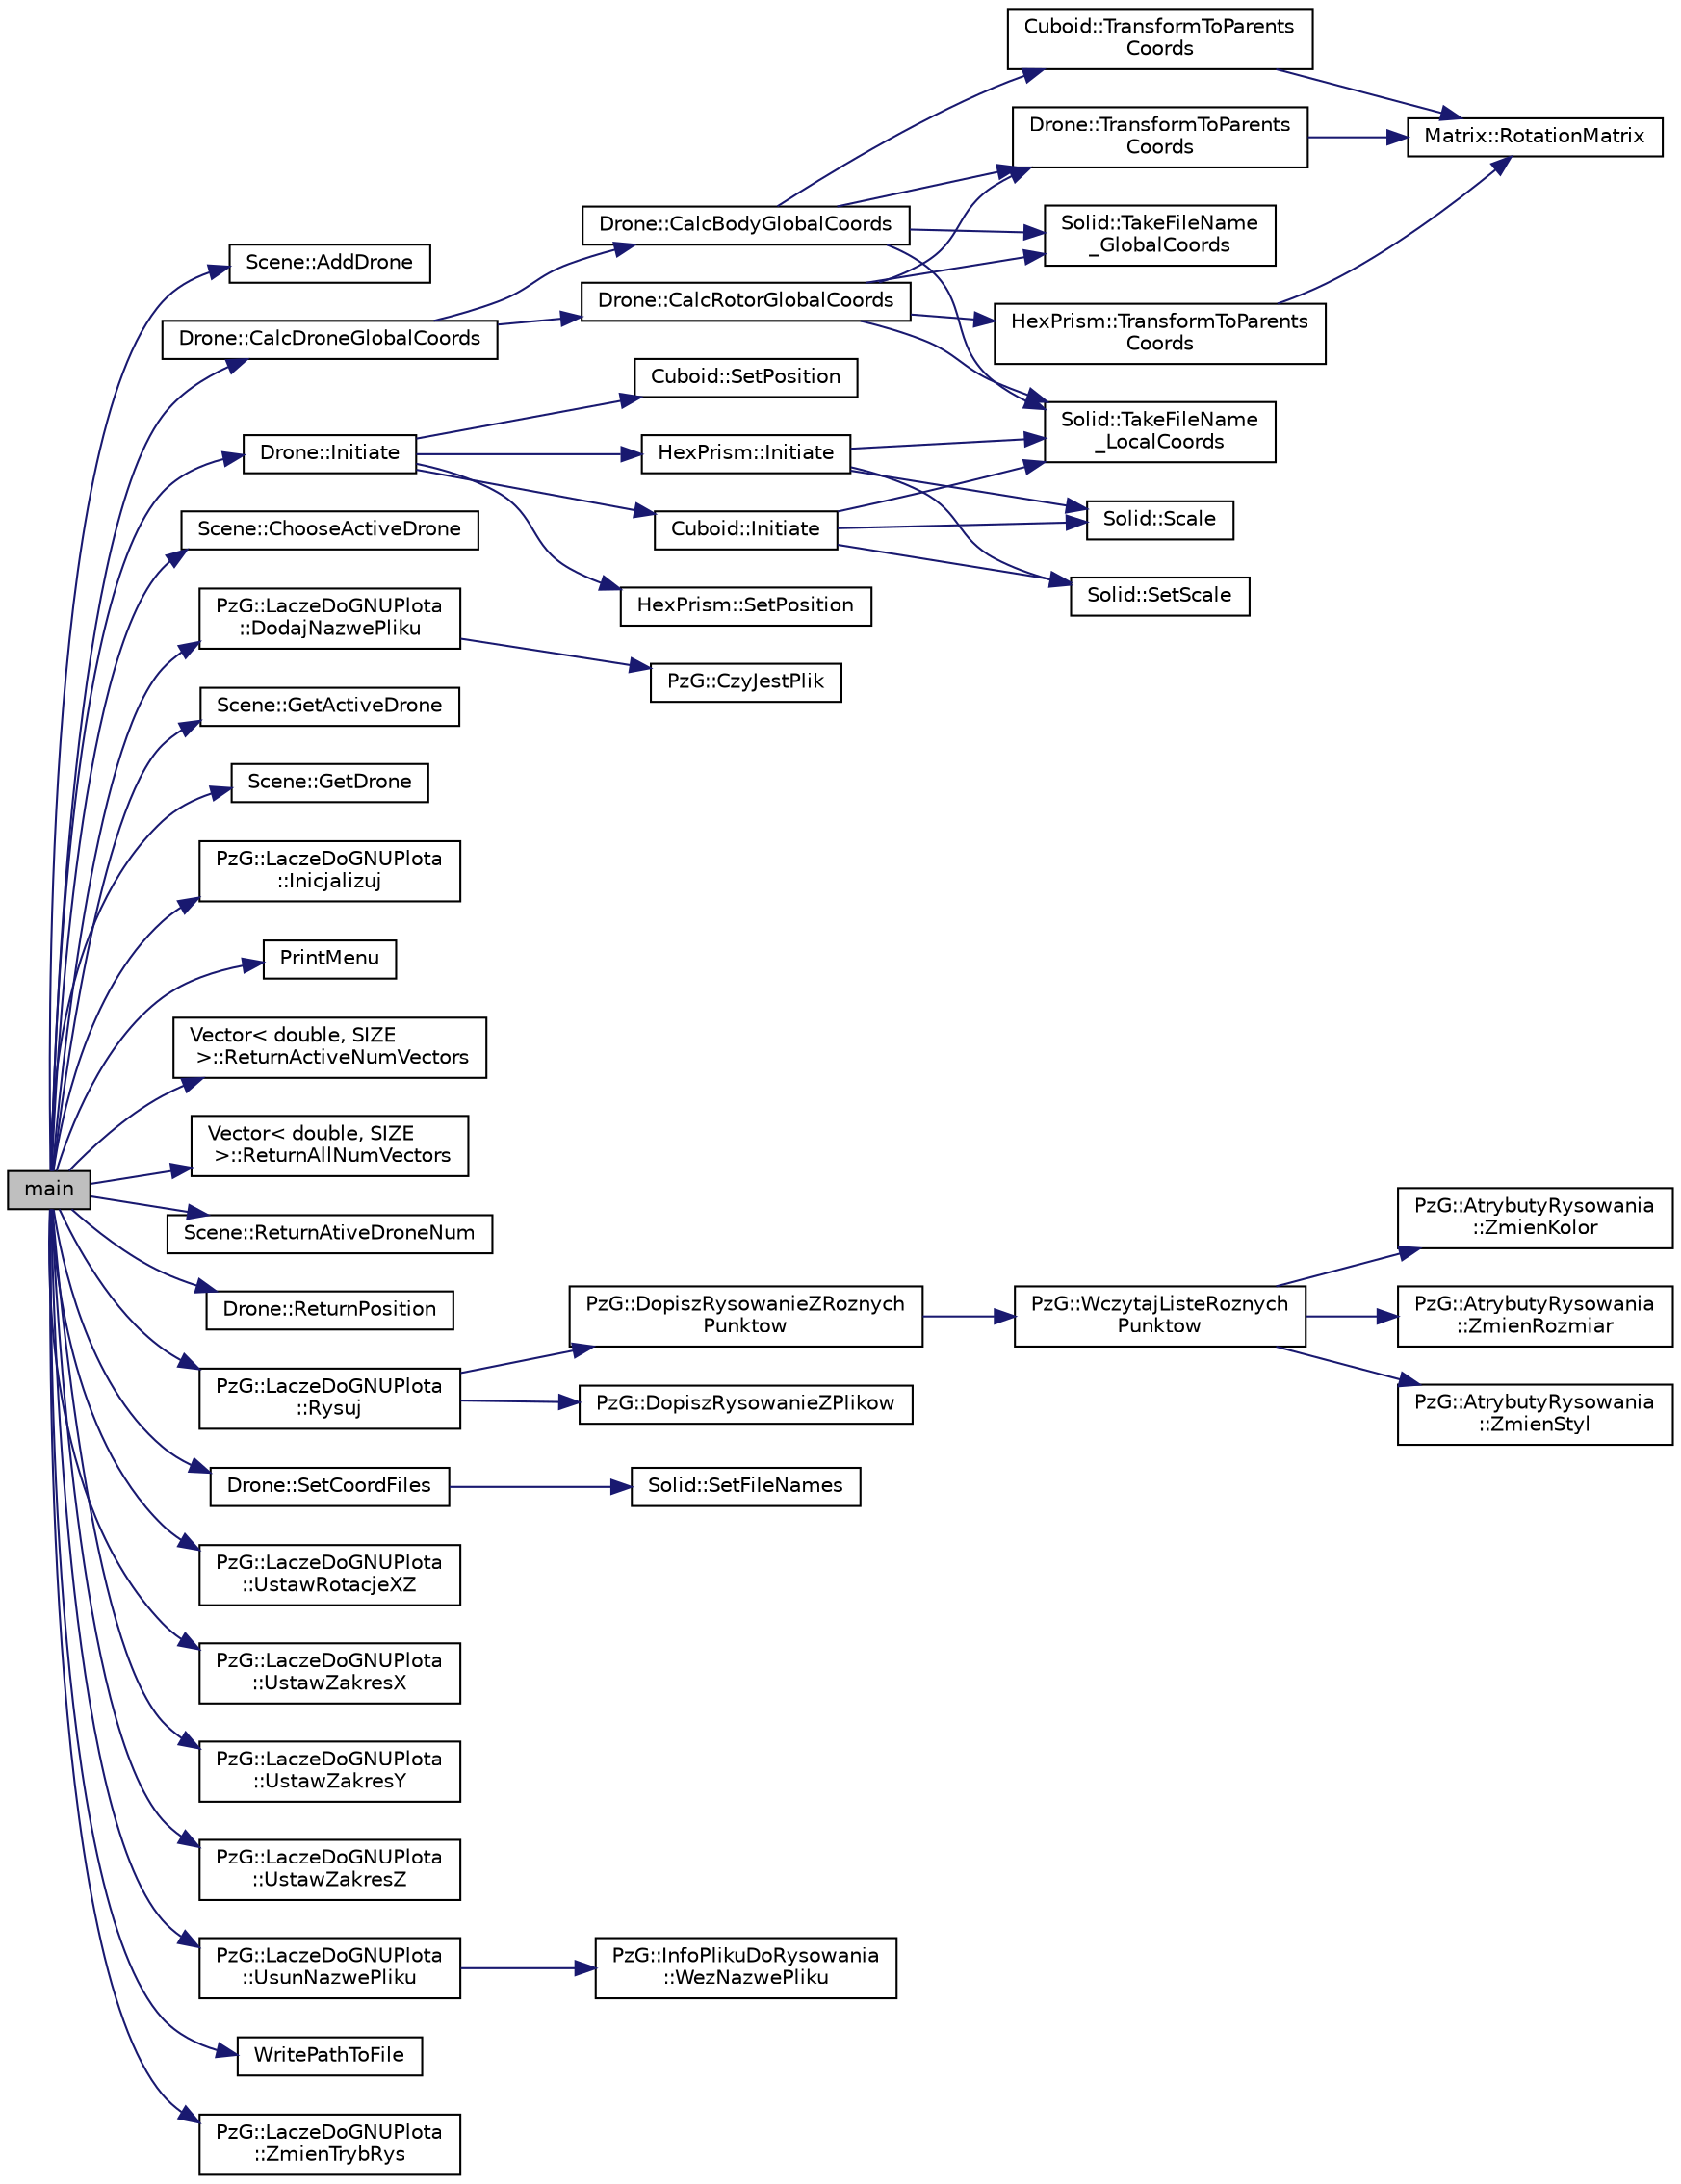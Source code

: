 digraph "main"
{
 // LATEX_PDF_SIZE
  edge [fontname="Helvetica",fontsize="10",labelfontname="Helvetica",labelfontsize="10"];
  node [fontname="Helvetica",fontsize="10",shape=record];
  rankdir="LR";
  Node1 [label="main",height=0.2,width=0.4,color="black", fillcolor="grey75", style="filled", fontcolor="black",tooltip=" "];
  Node1 -> Node2 [color="midnightblue",fontsize="10",style="solid",fontname="Helvetica"];
  Node2 [label="Scene::AddDrone",height=0.2,width=0.4,color="black", fillcolor="white", style="filled",URL="$class_scene.html#a240e8f6d2de2e7fc99c82d84258db701",tooltip="Dodaj nowego drona do sceny."];
  Node1 -> Node3 [color="midnightblue",fontsize="10",style="solid",fontname="Helvetica"];
  Node3 [label="Drone::CalcDroneGlobalCoords",height=0.2,width=0.4,color="black", fillcolor="white", style="filled",URL="$class_drone.html#ad681f67940125d81ed33c1c0bf352078",tooltip="Oblicz współrzędne globalne drona."];
  Node3 -> Node4 [color="midnightblue",fontsize="10",style="solid",fontname="Helvetica"];
  Node4 [label="Drone::CalcBodyGlobalCoords",height=0.2,width=0.4,color="black", fillcolor="white", style="filled",URL="$class_drone.html#ab8695f20d1dd851370bda45a921390f0",tooltip="Oblicz współrzędne globalne korpusu drona."];
  Node4 -> Node5 [color="midnightblue",fontsize="10",style="solid",fontname="Helvetica"];
  Node5 [label="Solid::TakeFileName\l_GlobalCoords",height=0.2,width=0.4,color="black", fillcolor="white", style="filled",URL="$class_solid.html#a1da25fa89b384857477bbf677ad9cbc1",tooltip="Zwracanie nazwy pliku zawierającego globalne współrzędne bryły."];
  Node4 -> Node6 [color="midnightblue",fontsize="10",style="solid",fontname="Helvetica"];
  Node6 [label="Solid::TakeFileName\l_LocalCoords",height=0.2,width=0.4,color="black", fillcolor="white", style="filled",URL="$class_solid.html#afbb5eab8defedf0c3e3e82536be454be",tooltip="Zwracanie nazwy pliku zawierającego lokalne współrzędne bryły."];
  Node4 -> Node7 [color="midnightblue",fontsize="10",style="solid",fontname="Helvetica"];
  Node7 [label="Cuboid::TransformToParents\lCoords",height=0.2,width=0.4,color="black", fillcolor="white", style="filled",URL="$class_cuboid.html#ab138e2cf81c35eb75fc1e59736e9bf68",tooltip="Przetłumacz współrzędne lokalne prostopadłościanu na współrzędne w układzie drona."];
  Node7 -> Node8 [color="midnightblue",fontsize="10",style="solid",fontname="Helvetica"];
  Node8 [label="Matrix::RotationMatrix",height=0.2,width=0.4,color="black", fillcolor="white", style="filled",URL="$class_matrix.html#a689c1d74df7855657ef8fcd9a09ae93b",tooltip="Obliczanie trójwymiarowej macierzy obrotu."];
  Node4 -> Node9 [color="midnightblue",fontsize="10",style="solid",fontname="Helvetica"];
  Node9 [label="Drone::TransformToParents\lCoords",height=0.2,width=0.4,color="black", fillcolor="white", style="filled",URL="$class_drone.html#a1314477f931465e926532b37b3460ccf",tooltip="Przetłumacz współrzędne lokalne drona na współrzędne globalne."];
  Node9 -> Node8 [color="midnightblue",fontsize="10",style="solid",fontname="Helvetica"];
  Node3 -> Node10 [color="midnightblue",fontsize="10",style="solid",fontname="Helvetica"];
  Node10 [label="Drone::CalcRotorGlobalCoords",height=0.2,width=0.4,color="black", fillcolor="white", style="filled",URL="$class_drone.html#af3a82f532aa3fc33d906bd39bc4cd9d1",tooltip="Oblicz współrzędne globalne rotoru drona."];
  Node10 -> Node5 [color="midnightblue",fontsize="10",style="solid",fontname="Helvetica"];
  Node10 -> Node6 [color="midnightblue",fontsize="10",style="solid",fontname="Helvetica"];
  Node10 -> Node11 [color="midnightblue",fontsize="10",style="solid",fontname="Helvetica"];
  Node11 [label="HexPrism::TransformToParents\lCoords",height=0.2,width=0.4,color="black", fillcolor="white", style="filled",URL="$class_hex_prism.html#acb29ae89f0ee63fe101a7f3825eb237e",tooltip="Przetłumacz współrzędne lokalne graniastosłupa na współrzędne w układzie drona."];
  Node11 -> Node8 [color="midnightblue",fontsize="10",style="solid",fontname="Helvetica"];
  Node10 -> Node9 [color="midnightblue",fontsize="10",style="solid",fontname="Helvetica"];
  Node1 -> Node12 [color="midnightblue",fontsize="10",style="solid",fontname="Helvetica"];
  Node12 [label="Scene::ChooseActiveDrone",height=0.2,width=0.4,color="black", fillcolor="white", style="filled",URL="$class_scene.html#aa7cc995632a1927e194c68badfbda359",tooltip="Wybierz aktywnego drona, podając jego numer (zaczynając od 1)"];
  Node1 -> Node13 [color="midnightblue",fontsize="10",style="solid",fontname="Helvetica"];
  Node13 [label="PzG::LaczeDoGNUPlota\l::DodajNazwePliku",height=0.2,width=0.4,color="black", fillcolor="white", style="filled",URL="$class_pz_g_1_1_lacze_do_g_n_u_plota.html#aa815ce8ec16e12fc246cf422e562869e",tooltip="Dodaje nazwę pliku."];
  Node13 -> Node14 [color="midnightblue",fontsize="10",style="solid",fontname="Helvetica"];
  Node14 [label="PzG::CzyJestPlik",height=0.2,width=0.4,color="black", fillcolor="white", style="filled",URL="$namespace_pz_g.html#ae1aad0c681853d7e47da4cdfccefc102",tooltip="Funkcja pomocnicza, sprawdza czy plik o podanej nazwie jest na dysku."];
  Node1 -> Node15 [color="midnightblue",fontsize="10",style="solid",fontname="Helvetica"];
  Node15 [label="Scene::GetActiveDrone",height=0.2,width=0.4,color="black", fillcolor="white", style="filled",URL="$class_scene.html#a6d474c17adda836c8f5476bf141e5c67",tooltip="Zwróć wskaźnik na drona, który jest obecnie aktywny."];
  Node1 -> Node16 [color="midnightblue",fontsize="10",style="solid",fontname="Helvetica"];
  Node16 [label="Scene::GetDrone",height=0.2,width=0.4,color="black", fillcolor="white", style="filled",URL="$class_scene.html#a5b7f9dc9a3c94e3d2ad746fc315b5eea",tooltip="Zwróć drona o podanym indeksie."];
  Node1 -> Node17 [color="midnightblue",fontsize="10",style="solid",fontname="Helvetica"];
  Node17 [label="PzG::LaczeDoGNUPlota\l::Inicjalizuj",height=0.2,width=0.4,color="black", fillcolor="white", style="filled",URL="$class_pz_g_1_1_lacze_do_g_n_u_plota.html#a200ce6bdb980c314a9eafe49e8f2dd5e",tooltip="Inicjalizuje połączenie z programem gnuplot."];
  Node1 -> Node18 [color="midnightblue",fontsize="10",style="solid",fontname="Helvetica"];
  Node18 [label="Drone::Initiate",height=0.2,width=0.4,color="black", fillcolor="white", style="filled",URL="$class_drone.html#a253877d4597440f429beb275d5f21e59",tooltip="Tworzenie drona według brył wzorcowych jego elementów, współrzędnych położenia i kątu obrotu."];
  Node18 -> Node19 [color="midnightblue",fontsize="10",style="solid",fontname="Helvetica"];
  Node19 [label="Cuboid::Initiate",height=0.2,width=0.4,color="black", fillcolor="white", style="filled",URL="$class_cuboid.html#a01d1409a03e81d9b09d375a21e344378",tooltip="Tworzenie prostopadłościanu według bryły wzorcowej i skali."];
  Node19 -> Node20 [color="midnightblue",fontsize="10",style="solid",fontname="Helvetica"];
  Node20 [label="Solid::Scale",height=0.2,width=0.4,color="black", fillcolor="white", style="filled",URL="$class_solid.html#ae3ae7932640de22467e5952e5d5e96b8",tooltip="Skalowanie punktu przez wektor skali danej bryły Zwraca współrzędne przeskalowanego punktu."];
  Node19 -> Node21 [color="midnightblue",fontsize="10",style="solid",fontname="Helvetica"];
  Node21 [label="Solid::SetScale",height=0.2,width=0.4,color="black", fillcolor="white", style="filled",URL="$class_solid.html#a1c234fdc7486ab59451b816b7a187208",tooltip="Ustawianie wektora skali."];
  Node19 -> Node6 [color="midnightblue",fontsize="10",style="solid",fontname="Helvetica"];
  Node18 -> Node22 [color="midnightblue",fontsize="10",style="solid",fontname="Helvetica"];
  Node22 [label="HexPrism::Initiate",height=0.2,width=0.4,color="black", fillcolor="white", style="filled",URL="$class_hex_prism.html#aec88834af5a6432bfdf184d65fa7d21d",tooltip="Tworzenie graniastosłupa według bryły wzorcowej i skali."];
  Node22 -> Node20 [color="midnightblue",fontsize="10",style="solid",fontname="Helvetica"];
  Node22 -> Node21 [color="midnightblue",fontsize="10",style="solid",fontname="Helvetica"];
  Node22 -> Node6 [color="midnightblue",fontsize="10",style="solid",fontname="Helvetica"];
  Node18 -> Node23 [color="midnightblue",fontsize="10",style="solid",fontname="Helvetica"];
  Node23 [label="HexPrism::SetPosition",height=0.2,width=0.4,color="black", fillcolor="white", style="filled",URL="$class_hex_prism.html#a836bdf0d94669ee0cdaa97894b6aa7ea",tooltip="Ustal pozycję i orientację graniastosłupa (względem układu drona)"];
  Node18 -> Node24 [color="midnightblue",fontsize="10",style="solid",fontname="Helvetica"];
  Node24 [label="Cuboid::SetPosition",height=0.2,width=0.4,color="black", fillcolor="white", style="filled",URL="$class_cuboid.html#a948ebc82c9c024cbd7518273dcb2fa7a",tooltip="Ustal pozycję i orientację prostopadłościanu (względem układu drona)"];
  Node1 -> Node25 [color="midnightblue",fontsize="10",style="solid",fontname="Helvetica"];
  Node25 [label="PrintMenu",height=0.2,width=0.4,color="black", fillcolor="white", style="filled",URL="$app_2main_8cpp.html#a632368ccd119d49b4fa1dc265ed984d4",tooltip="Wyświetl opcje menu programu."];
  Node1 -> Node26 [color="midnightblue",fontsize="10",style="solid",fontname="Helvetica"];
  Node26 [label="Vector\< double, SIZE\l \>::ReturnActiveNumVectors",height=0.2,width=0.4,color="black", fillcolor="white", style="filled",URL="$class_vector.html#ada262cb9a2d6705f3037aa642eb1f0c0",tooltip="Zwróć liczbę aktywnych wektorów."];
  Node1 -> Node27 [color="midnightblue",fontsize="10",style="solid",fontname="Helvetica"];
  Node27 [label="Vector\< double, SIZE\l \>::ReturnAllNumVectors",height=0.2,width=0.4,color="black", fillcolor="white", style="filled",URL="$class_vector.html#a55eba486f96f978032da869b56db4b01",tooltip="Zwróc liczbę wszystkich wektorów."];
  Node1 -> Node28 [color="midnightblue",fontsize="10",style="solid",fontname="Helvetica"];
  Node28 [label="Scene::ReturnAtiveDroneNum",height=0.2,width=0.4,color="black", fillcolor="white", style="filled",URL="$class_scene.html#a3acdf17a94a150598458a511c0644e81",tooltip="Zwróć indeks aktywnego drona."];
  Node1 -> Node29 [color="midnightblue",fontsize="10",style="solid",fontname="Helvetica"];
  Node29 [label="Drone::ReturnPosition",height=0.2,width=0.4,color="black", fillcolor="white", style="filled",URL="$class_drone.html#aad0436bdd027e900a2f81dc56eab8491",tooltip="Wyświetl pozycję drona w globalnym układzie współrzędnych."];
  Node1 -> Node30 [color="midnightblue",fontsize="10",style="solid",fontname="Helvetica"];
  Node30 [label="PzG::LaczeDoGNUPlota\l::Rysuj",height=0.2,width=0.4,color="black", fillcolor="white", style="filled",URL="$class_pz_g_1_1_lacze_do_g_n_u_plota.html#a065f5b8402737cc62b0ad4f66d028335",tooltip="Generuje polecenie rysowania i przesyła je do gnuplota."];
  Node30 -> Node31 [color="midnightblue",fontsize="10",style="solid",fontname="Helvetica"];
  Node31 [label="PzG::DopiszRysowanieZPlikow",height=0.2,width=0.4,color="black", fillcolor="white", style="filled",URL="$namespace_pz_g.html#aa010184f31b26bb561b42f22438b821e",tooltip="Funkcja pomocnicza, dopisuje do polecenia wpisy związane z rysowaniem z pliku."];
  Node30 -> Node32 [color="midnightblue",fontsize="10",style="solid",fontname="Helvetica"];
  Node32 [label="PzG::DopiszRysowanieZRoznych\lPunktow",height=0.2,width=0.4,color="black", fillcolor="white", style="filled",URL="$namespace_pz_g.html#a7227cb39c785b1c746b6bb5515c0b781",tooltip="Dodaje do listy rysowanych punktów, punkty o różnych rozmiarach."];
  Node32 -> Node33 [color="midnightblue",fontsize="10",style="solid",fontname="Helvetica"];
  Node33 [label="PzG::WczytajListeRoznych\lPunktow",height=0.2,width=0.4,color="black", fillcolor="white", style="filled",URL="$namespace_pz_g.html#a169c311f0e0b6ffadcd44e91e749f72d",tooltip="Wczytuje z pliku listę punktów."];
  Node33 -> Node34 [color="midnightblue",fontsize="10",style="solid",fontname="Helvetica"];
  Node34 [label="PzG::AtrybutyRysowania\l::ZmienKolor",height=0.2,width=0.4,color="black", fillcolor="white", style="filled",URL="$class_pz_g_1_1_atrybuty_rysowania.html#ab068535b4d2f755c394557d1da72a4eb",tooltip="Zmienia kolor rysowania."];
  Node33 -> Node35 [color="midnightblue",fontsize="10",style="solid",fontname="Helvetica"];
  Node35 [label="PzG::AtrybutyRysowania\l::ZmienRozmiar",height=0.2,width=0.4,color="black", fillcolor="white", style="filled",URL="$class_pz_g_1_1_atrybuty_rysowania.html#af4b140eb03bc10b6fd816fad63f8372e",tooltip="Zmienia rozmiar rysowania."];
  Node33 -> Node36 [color="midnightblue",fontsize="10",style="solid",fontname="Helvetica"];
  Node36 [label="PzG::AtrybutyRysowania\l::ZmienStyl",height=0.2,width=0.4,color="black", fillcolor="white", style="filled",URL="$class_pz_g_1_1_atrybuty_rysowania.html#a2ac97706124b14072715ecf3f07e82b4",tooltip="Zmienia styl rysowania."];
  Node1 -> Node37 [color="midnightblue",fontsize="10",style="solid",fontname="Helvetica"];
  Node37 [label="Drone::SetCoordFiles",height=0.2,width=0.4,color="black", fillcolor="white", style="filled",URL="$class_drone.html#ae71440afc3e91c989ae07d8cf1a53b83",tooltip="Ustal pliki zawierające współrzędne wszystkich elementów drona."];
  Node37 -> Node38 [color="midnightblue",fontsize="10",style="solid",fontname="Helvetica"];
  Node38 [label="Solid::SetFileNames",height=0.2,width=0.4,color="black", fillcolor="white", style="filled",URL="$class_solid.html#ace141dcdd45eb9db7d34be5eced68caf",tooltip="Ustalanie nazw plików zawierających wspólrzędne danej bryły."];
  Node1 -> Node39 [color="midnightblue",fontsize="10",style="solid",fontname="Helvetica"];
  Node39 [label="PzG::LaczeDoGNUPlota\l::UstawRotacjeXZ",height=0.2,width=0.4,color="black", fillcolor="white", style="filled",URL="$class_pz_g_1_1_lacze_do_g_n_u_plota.html#ac48fed259e4ebf93072e3111264c9433",tooltip="Ustawia rotację wokół osi OX i OZ."];
  Node1 -> Node40 [color="midnightblue",fontsize="10",style="solid",fontname="Helvetica"];
  Node40 [label="PzG::LaczeDoGNUPlota\l::UstawZakresX",height=0.2,width=0.4,color="black", fillcolor="white", style="filled",URL="$class_pz_g_1_1_lacze_do_g_n_u_plota.html#a9c91987dfc869d6fcea96205c581daef",tooltip="Ustawia zakres osi OX."];
  Node1 -> Node41 [color="midnightblue",fontsize="10",style="solid",fontname="Helvetica"];
  Node41 [label="PzG::LaczeDoGNUPlota\l::UstawZakresY",height=0.2,width=0.4,color="black", fillcolor="white", style="filled",URL="$class_pz_g_1_1_lacze_do_g_n_u_plota.html#a54c6e9cf9ab2eae479451fd953c2717c",tooltip="Ustawia zakres osi OY."];
  Node1 -> Node42 [color="midnightblue",fontsize="10",style="solid",fontname="Helvetica"];
  Node42 [label="PzG::LaczeDoGNUPlota\l::UstawZakresZ",height=0.2,width=0.4,color="black", fillcolor="white", style="filled",URL="$class_pz_g_1_1_lacze_do_g_n_u_plota.html#a1dbbb2b86fb13b8632e6bad9df2a82e3",tooltip="Ustawia zakres osi OZ."];
  Node1 -> Node43 [color="midnightblue",fontsize="10",style="solid",fontname="Helvetica"];
  Node43 [label="PzG::LaczeDoGNUPlota\l::UsunNazwePliku",height=0.2,width=0.4,color="black", fillcolor="white", style="filled",URL="$class_pz_g_1_1_lacze_do_g_n_u_plota.html#a7fa4e775e1aee74869fae174c567c2a6",tooltip="Usuwa z listy nazw plików z danymi do rysowania usuwa wybraną nazwę."];
  Node43 -> Node44 [color="midnightblue",fontsize="10",style="solid",fontname="Helvetica"];
  Node44 [label="PzG::InfoPlikuDoRysowania\l::WezNazwePliku",height=0.2,width=0.4,color="black", fillcolor="white", style="filled",URL="$class_pz_g_1_1_info_pliku_do_rysowania.html#a714aaa4c8e7bbd167ccbb1e797ca158c",tooltip="Udostępia nazwę pliku do rysowania."];
  Node1 -> Node45 [color="midnightblue",fontsize="10",style="solid",fontname="Helvetica"];
  Node45 [label="WritePathToFile",height=0.2,width=0.4,color="black", fillcolor="white", style="filled",URL="$app_2main_8cpp.html#a409bde6e9fcf0c8205e47ddd14dea04a",tooltip="Zapisz ścieżkę lotu do odpowiedniego pliku."];
  Node1 -> Node46 [color="midnightblue",fontsize="10",style="solid",fontname="Helvetica"];
  Node46 [label="PzG::LaczeDoGNUPlota\l::ZmienTrybRys",height=0.2,width=0.4,color="black", fillcolor="white", style="filled",URL="$class_pz_g_1_1_lacze_do_g_n_u_plota.html#ae92c65357bf682478cc68f77885b61d8",tooltip="Zmienia tryb rysowania."];
}
